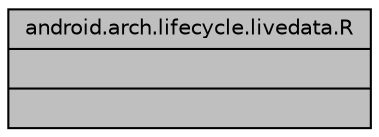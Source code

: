 digraph "android.arch.lifecycle.livedata.R"
{
 // LATEX_PDF_SIZE
  edge [fontname="Helvetica",fontsize="10",labelfontname="Helvetica",labelfontsize="10"];
  node [fontname="Helvetica",fontsize="10",shape=record];
  Node1 [label="{android.arch.lifecycle.livedata.R\n||}",height=0.2,width=0.4,color="black", fillcolor="grey75", style="filled", fontcolor="black",tooltip=" "];
}
